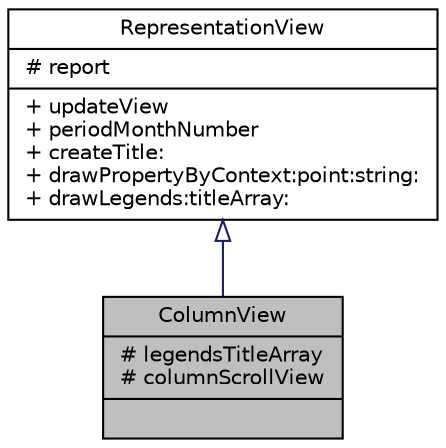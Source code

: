 digraph G
{
  edge [fontname="Helvetica",fontsize="10",labelfontname="Helvetica",labelfontsize="10"];
  node [fontname="Helvetica",fontsize="10",shape=record];
  Node1 [label="{ColumnView\n|# legendsTitleArray\l# columnScrollView\l|}",height=0.2,width=0.4,color="black", fillcolor="grey75", style="filled" fontcolor="black"];
  Node2 -> Node1 [dir=back,color="midnightblue",fontsize="10",style="solid",arrowtail="empty",fontname="Helvetica"];
  Node2 [label="{RepresentationView\n|# report\l|+ updateView\l+ periodMonthNumber\l+ createTitle:\l+ drawPropertyByContext:point:string:\l+ drawLegends:titleArray:\l}",height=0.2,width=0.4,color="black", fillcolor="white", style="filled",URL="$interface_representation_view.html",tooltip="Parent class for representation views."];
}
